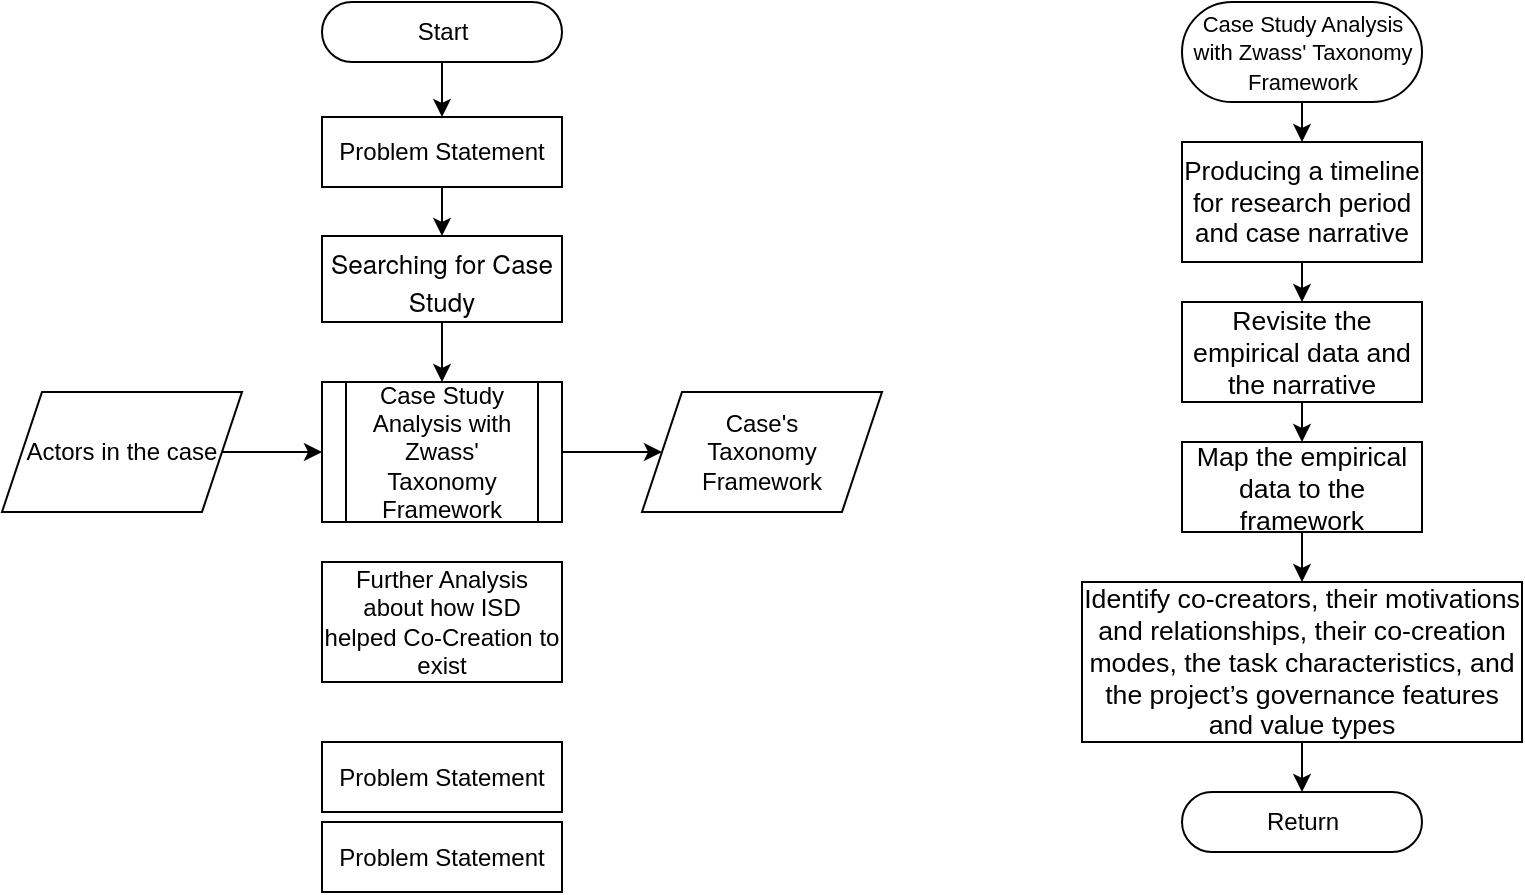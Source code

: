 <mxfile version="20.7.4" type="github">
  <diagram id="C5RBs43oDa-KdzZeNtuy" name="Page-1">
    <mxGraphModel dx="838" dy="675" grid="1" gridSize="10" guides="1" tooltips="1" connect="1" arrows="1" fold="1" page="1" pageScale="1" pageWidth="827" pageHeight="1169" math="0" shadow="0">
      <root>
        <mxCell id="WIyWlLk6GJQsqaUBKTNV-0" />
        <mxCell id="WIyWlLk6GJQsqaUBKTNV-1" parent="WIyWlLk6GJQsqaUBKTNV-0" />
        <mxCell id="s23jrKbNFrbFC5fdX6nY-8" style="edgeStyle=orthogonalEdgeStyle;rounded=0;orthogonalLoop=1;jettySize=auto;html=1;exitX=0.5;exitY=0.5;exitDx=0;exitDy=15;exitPerimeter=0;entryX=0.5;entryY=0;entryDx=0;entryDy=0;" edge="1" parent="WIyWlLk6GJQsqaUBKTNV-1" source="s23jrKbNFrbFC5fdX6nY-1" target="s23jrKbNFrbFC5fdX6nY-2">
          <mxGeometry relative="1" as="geometry" />
        </mxCell>
        <mxCell id="s23jrKbNFrbFC5fdX6nY-1" value="Start" style="html=1;dashed=0;whitespace=wrap;shape=mxgraph.dfd.start" vertex="1" parent="WIyWlLk6GJQsqaUBKTNV-1">
          <mxGeometry x="160" y="10" width="120" height="30" as="geometry" />
        </mxCell>
        <mxCell id="s23jrKbNFrbFC5fdX6nY-9" style="edgeStyle=orthogonalEdgeStyle;rounded=0;orthogonalLoop=1;jettySize=auto;html=1;exitX=0.5;exitY=1;exitDx=0;exitDy=0;entryX=0.5;entryY=0;entryDx=0;entryDy=0;" edge="1" parent="WIyWlLk6GJQsqaUBKTNV-1" source="s23jrKbNFrbFC5fdX6nY-2" target="s23jrKbNFrbFC5fdX6nY-3">
          <mxGeometry relative="1" as="geometry" />
        </mxCell>
        <mxCell id="s23jrKbNFrbFC5fdX6nY-2" value="Problem Statement" style="rounded=0;whiteSpace=wrap;html=1;" vertex="1" parent="WIyWlLk6GJQsqaUBKTNV-1">
          <mxGeometry x="160" y="67.5" width="120" height="35" as="geometry" />
        </mxCell>
        <mxCell id="s23jrKbNFrbFC5fdX6nY-10" style="edgeStyle=orthogonalEdgeStyle;rounded=0;orthogonalLoop=1;jettySize=auto;html=1;exitX=0.5;exitY=1;exitDx=0;exitDy=0;entryX=0.5;entryY=0;entryDx=0;entryDy=0;" edge="1" parent="WIyWlLk6GJQsqaUBKTNV-1" source="s23jrKbNFrbFC5fdX6nY-3">
          <mxGeometry relative="1" as="geometry">
            <mxPoint x="220" y="200" as="targetPoint" />
          </mxGeometry>
        </mxCell>
        <mxCell id="s23jrKbNFrbFC5fdX6nY-3" value="&lt;p style=&quot;margin: 0px; font-stretch: normal; font-size: 13px; line-height: normal; font-family: &amp;quot;Helvetica Neue&amp;quot;;&quot;&gt;Searching for Case Study&lt;/p&gt;" style="rounded=0;whiteSpace=wrap;html=1;" vertex="1" parent="WIyWlLk6GJQsqaUBKTNV-1">
          <mxGeometry x="160" y="127" width="120" height="43" as="geometry" />
        </mxCell>
        <mxCell id="s23jrKbNFrbFC5fdX6nY-5" value="Further Analysis about how ISD helped Co-Creation to exist" style="rounded=0;whiteSpace=wrap;html=1;" vertex="1" parent="WIyWlLk6GJQsqaUBKTNV-1">
          <mxGeometry x="160" y="290" width="120" height="60" as="geometry" />
        </mxCell>
        <mxCell id="s23jrKbNFrbFC5fdX6nY-6" value="Problem Statement" style="rounded=0;whiteSpace=wrap;html=1;" vertex="1" parent="WIyWlLk6GJQsqaUBKTNV-1">
          <mxGeometry x="160" y="380" width="120" height="35" as="geometry" />
        </mxCell>
        <mxCell id="s23jrKbNFrbFC5fdX6nY-7" value="Problem Statement" style="rounded=0;whiteSpace=wrap;html=1;" vertex="1" parent="WIyWlLk6GJQsqaUBKTNV-1">
          <mxGeometry x="160" y="420" width="120" height="35" as="geometry" />
        </mxCell>
        <mxCell id="s23jrKbNFrbFC5fdX6nY-20" style="edgeStyle=orthogonalEdgeStyle;rounded=0;orthogonalLoop=1;jettySize=auto;html=1;" edge="1" parent="WIyWlLk6GJQsqaUBKTNV-1" source="s23jrKbNFrbFC5fdX6nY-11" target="s23jrKbNFrbFC5fdX6nY-19">
          <mxGeometry relative="1" as="geometry" />
        </mxCell>
        <mxCell id="s23jrKbNFrbFC5fdX6nY-11" value="Actors in the case" style="shape=parallelogram;perimeter=parallelogramPerimeter;whiteSpace=wrap;html=1;fixedSize=1;" vertex="1" parent="WIyWlLk6GJQsqaUBKTNV-1">
          <mxGeometry y="205" width="120" height="60" as="geometry" />
        </mxCell>
        <mxCell id="s23jrKbNFrbFC5fdX6nY-12" value="Case&#39;s&lt;br&gt;Taxonomy Framework" style="shape=parallelogram;perimeter=parallelogramPerimeter;whiteSpace=wrap;html=1;fixedSize=1;" vertex="1" parent="WIyWlLk6GJQsqaUBKTNV-1">
          <mxGeometry x="320" y="205" width="120" height="60" as="geometry" />
        </mxCell>
        <mxCell id="s23jrKbNFrbFC5fdX6nY-25" style="edgeStyle=orthogonalEdgeStyle;rounded=0;orthogonalLoop=1;jettySize=auto;html=1;exitX=0.5;exitY=1;exitDx=0;exitDy=0;entryX=0.5;entryY=0;entryDx=0;entryDy=0;fontSize=11;" edge="1" parent="WIyWlLk6GJQsqaUBKTNV-1" source="s23jrKbNFrbFC5fdX6nY-15" target="s23jrKbNFrbFC5fdX6nY-17">
          <mxGeometry relative="1" as="geometry" />
        </mxCell>
        <mxCell id="s23jrKbNFrbFC5fdX6nY-15" value="&lt;div style=&quot;&quot; title=&quot;Page 7&quot; class=&quot;page&quot;&gt;&lt;div class=&quot;layoutArea&quot;&gt;&lt;div class=&quot;column&quot;&gt;&lt;p&gt;&lt;font size=&quot;2&quot; face=&quot;Arial&quot;&gt;Producing a timeline for research period and case narrative&lt;/font&gt;&lt;/p&gt;&lt;/div&gt;&lt;/div&gt;&lt;/div&gt;" style="rounded=0;whiteSpace=wrap;html=1;align=center;" vertex="1" parent="WIyWlLk6GJQsqaUBKTNV-1">
          <mxGeometry x="590" y="80" width="120" height="60" as="geometry" />
        </mxCell>
        <mxCell id="s23jrKbNFrbFC5fdX6nY-26" style="edgeStyle=orthogonalEdgeStyle;rounded=0;orthogonalLoop=1;jettySize=auto;html=1;exitX=0.5;exitY=1;exitDx=0;exitDy=0;entryX=0.5;entryY=0;entryDx=0;entryDy=0;fontSize=11;" edge="1" parent="WIyWlLk6GJQsqaUBKTNV-1" source="s23jrKbNFrbFC5fdX6nY-17" target="s23jrKbNFrbFC5fdX6nY-18">
          <mxGeometry relative="1" as="geometry" />
        </mxCell>
        <mxCell id="s23jrKbNFrbFC5fdX6nY-17" value="&lt;div style=&quot;&quot; title=&quot;Page 8&quot; class=&quot;page&quot;&gt;&lt;div class=&quot;layoutArea&quot;&gt;&lt;div class=&quot;column&quot;&gt;&lt;p&gt;&lt;span style=&quot;font-size: 10pt; font-family: Arial;&quot;&gt;Revisite the empirical data and the narrative&lt;/span&gt;&lt;/p&gt;&lt;/div&gt;&lt;/div&gt;&lt;/div&gt;" style="rounded=0;whiteSpace=wrap;html=1;align=center;" vertex="1" parent="WIyWlLk6GJQsqaUBKTNV-1">
          <mxGeometry x="590" y="160" width="120" height="50" as="geometry" />
        </mxCell>
        <mxCell id="s23jrKbNFrbFC5fdX6nY-27" style="edgeStyle=orthogonalEdgeStyle;rounded=0;orthogonalLoop=1;jettySize=auto;html=1;exitX=0.5;exitY=1;exitDx=0;exitDy=0;entryX=0.5;entryY=0;entryDx=0;entryDy=0;fontSize=11;" edge="1" parent="WIyWlLk6GJQsqaUBKTNV-1" source="s23jrKbNFrbFC5fdX6nY-18" target="s23jrKbNFrbFC5fdX6nY-23">
          <mxGeometry relative="1" as="geometry" />
        </mxCell>
        <mxCell id="s23jrKbNFrbFC5fdX6nY-18" value="&lt;span style=&quot;font-family: Arial; font-size: 13.333px;&quot;&gt;Map the empirical data to the framework&lt;/span&gt;" style="rounded=0;whiteSpace=wrap;html=1;" vertex="1" parent="WIyWlLk6GJQsqaUBKTNV-1">
          <mxGeometry x="590" y="230" width="120" height="45" as="geometry" />
        </mxCell>
        <mxCell id="s23jrKbNFrbFC5fdX6nY-21" style="edgeStyle=orthogonalEdgeStyle;rounded=0;orthogonalLoop=1;jettySize=auto;html=1;entryX=0;entryY=0.5;entryDx=0;entryDy=0;" edge="1" parent="WIyWlLk6GJQsqaUBKTNV-1" source="s23jrKbNFrbFC5fdX6nY-19" target="s23jrKbNFrbFC5fdX6nY-12">
          <mxGeometry relative="1" as="geometry" />
        </mxCell>
        <mxCell id="s23jrKbNFrbFC5fdX6nY-19" value="Case Study Analysis with Zwass&#39; Taxonomy Framework" style="shape=process;whiteSpace=wrap;html=1;backgroundOutline=1;" vertex="1" parent="WIyWlLk6GJQsqaUBKTNV-1">
          <mxGeometry x="160" y="200" width="120" height="70" as="geometry" />
        </mxCell>
        <mxCell id="s23jrKbNFrbFC5fdX6nY-24" style="edgeStyle=orthogonalEdgeStyle;rounded=0;orthogonalLoop=1;jettySize=auto;html=1;exitX=0.5;exitY=0.5;exitDx=0;exitDy=25;exitPerimeter=0;entryX=0.5;entryY=0;entryDx=0;entryDy=0;fontSize=11;" edge="1" parent="WIyWlLk6GJQsqaUBKTNV-1" source="s23jrKbNFrbFC5fdX6nY-22" target="s23jrKbNFrbFC5fdX6nY-15">
          <mxGeometry relative="1" as="geometry" />
        </mxCell>
        <mxCell id="s23jrKbNFrbFC5fdX6nY-22" value="&lt;span style=&quot;font-size: 11px;&quot;&gt;Case Study Analysis&lt;br&gt;with Zwass&#39; Taxonomy&lt;br&gt;Framework&lt;/span&gt;" style="html=1;dashed=0;whitespace=wrap;shape=mxgraph.dfd.start" vertex="1" parent="WIyWlLk6GJQsqaUBKTNV-1">
          <mxGeometry x="590" y="10" width="120" height="50" as="geometry" />
        </mxCell>
        <mxCell id="s23jrKbNFrbFC5fdX6nY-29" style="edgeStyle=orthogonalEdgeStyle;rounded=0;orthogonalLoop=1;jettySize=auto;html=1;entryX=0.5;entryY=0.5;entryDx=0;entryDy=-15;entryPerimeter=0;fontSize=11;" edge="1" parent="WIyWlLk6GJQsqaUBKTNV-1" source="s23jrKbNFrbFC5fdX6nY-23" target="s23jrKbNFrbFC5fdX6nY-28">
          <mxGeometry relative="1" as="geometry" />
        </mxCell>
        <mxCell id="s23jrKbNFrbFC5fdX6nY-23" value="&lt;div style=&quot;&quot; title=&quot;Page 8&quot; class=&quot;page&quot;&gt;&lt;div class=&quot;layoutArea&quot;&gt;&lt;div class=&quot;column&quot;&gt;&lt;p&gt;&lt;span style=&quot;font-size: 10pt; font-family: Arial;&quot;&gt;Identify co-creators, their motivations and relationships, their co-creat&lt;/span&gt;&lt;span style=&quot;font-size: 10pt; font-family: Arial;&quot;&gt;ion modes, the task characteristics, and the project’s&amp;nbsp;&lt;/span&gt;&lt;span style=&quot;font-size: 10pt; font-family: Arial;&quot;&gt;governance features and value types&lt;/span&gt;&lt;/p&gt;&lt;/div&gt;&lt;/div&gt;&lt;/div&gt;" style="rounded=0;whiteSpace=wrap;html=1;align=center;" vertex="1" parent="WIyWlLk6GJQsqaUBKTNV-1">
          <mxGeometry x="540" y="300" width="220" height="80" as="geometry" />
        </mxCell>
        <mxCell id="s23jrKbNFrbFC5fdX6nY-28" value="Return" style="html=1;dashed=0;whitespace=wrap;shape=mxgraph.dfd.start" vertex="1" parent="WIyWlLk6GJQsqaUBKTNV-1">
          <mxGeometry x="590" y="405" width="120" height="30" as="geometry" />
        </mxCell>
      </root>
    </mxGraphModel>
  </diagram>
</mxfile>
